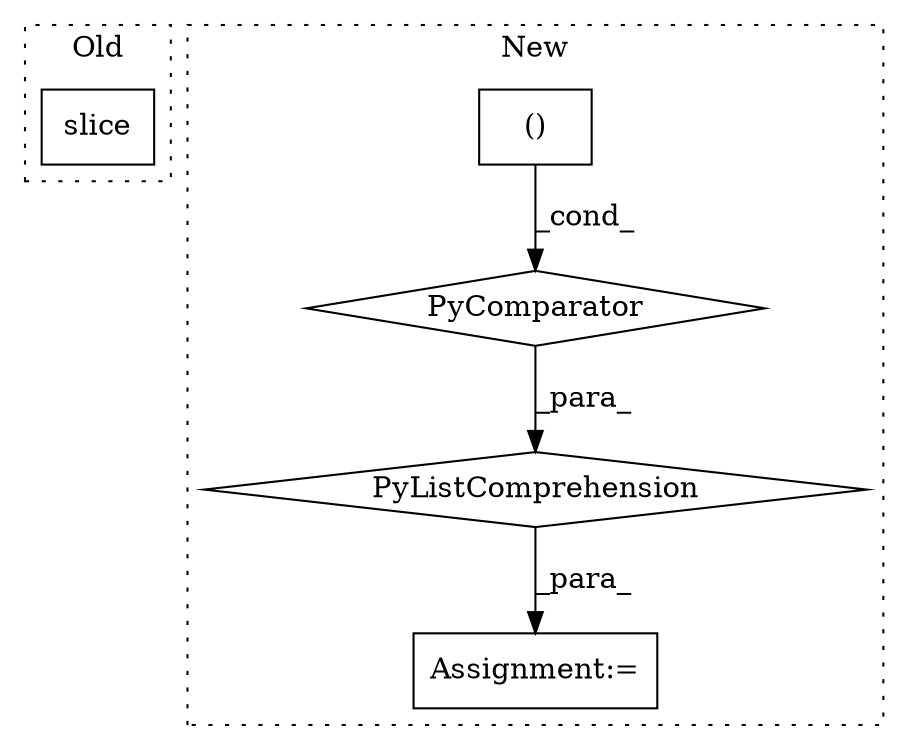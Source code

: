 digraph G {
subgraph cluster0 {
1 [label="slice" a="32" s="965,975" l="6,1" shape="box"];
label = "Old";
style="dotted";
}
subgraph cluster1 {
2 [label="PyListComprehension" a="109" s="844" l="150" shape="diamond"];
3 [label="()" a="106" s="844" l="34" shape="box"];
4 [label="PyComparator" a="113" s="937" l="44" shape="diamond"];
5 [label="Assignment:=" a="7" s="803" l="1" shape="box"];
label = "New";
style="dotted";
}
2 -> 5 [label="_para_"];
3 -> 4 [label="_cond_"];
4 -> 2 [label="_para_"];
}